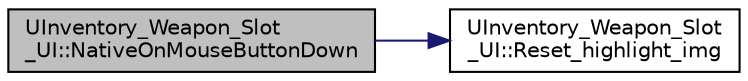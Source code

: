 digraph "UInventory_Weapon_Slot_UI::NativeOnMouseButtonDown"
{
 // LATEX_PDF_SIZE
  edge [fontname="Helvetica",fontsize="10",labelfontname="Helvetica",labelfontsize="10"];
  node [fontname="Helvetica",fontsize="10",shape=record];
  rankdir="LR";
  Node1 [label="UInventory_Weapon_Slot\l_UI::NativeOnMouseButtonDown",height=0.2,width=0.4,color="black", fillcolor="grey75", style="filled", fontcolor="black",tooltip="좌클릭 시 (선택된 UI에 맞게끔 슬롯 변환 > 드래그) / 우클릭 시 맵에 드롭 선택 이미지 초기화"];
  Node1 -> Node2 [color="midnightblue",fontsize="10",style="solid",fontname="Helvetica"];
  Node2 [label="UInventory_Weapon_Slot\l_UI::Reset_highlight_img",height=0.2,width=0.4,color="black", fillcolor="white", style="filled",URL="$class_u_inventory___weapon___slot___u_i.html#a02a9f267d4cfbfb3a75a9c66e0606e62",tooltip=" "];
}
